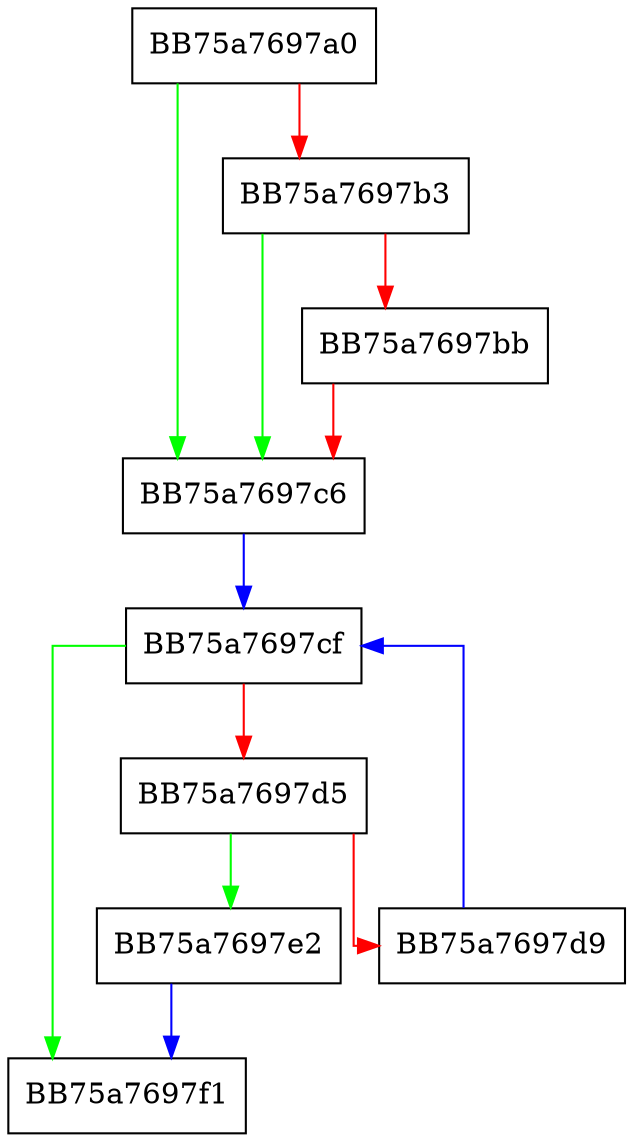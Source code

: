 digraph MpDiscardNameCRC {
  node [shape="box"];
  graph [splines=ortho];
  BB75a7697a0 -> BB75a7697c6 [color="green"];
  BB75a7697a0 -> BB75a7697b3 [color="red"];
  BB75a7697b3 -> BB75a7697c6 [color="green"];
  BB75a7697b3 -> BB75a7697bb [color="red"];
  BB75a7697bb -> BB75a7697c6 [color="red"];
  BB75a7697c6 -> BB75a7697cf [color="blue"];
  BB75a7697cf -> BB75a7697f1 [color="green"];
  BB75a7697cf -> BB75a7697d5 [color="red"];
  BB75a7697d5 -> BB75a7697e2 [color="green"];
  BB75a7697d5 -> BB75a7697d9 [color="red"];
  BB75a7697d9 -> BB75a7697cf [color="blue"];
  BB75a7697e2 -> BB75a7697f1 [color="blue"];
}
